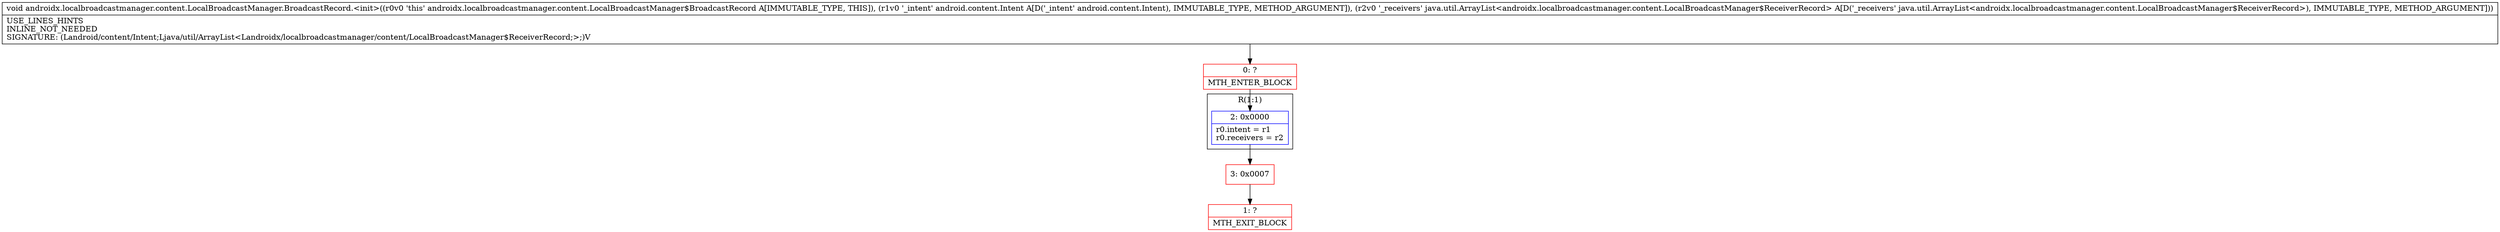 digraph "CFG forandroidx.localbroadcastmanager.content.LocalBroadcastManager.BroadcastRecord.\<init\>(Landroid\/content\/Intent;Ljava\/util\/ArrayList;)V" {
subgraph cluster_Region_499059796 {
label = "R(1:1)";
node [shape=record,color=blue];
Node_2 [shape=record,label="{2\:\ 0x0000|r0.intent = r1\lr0.receivers = r2\l}"];
}
Node_0 [shape=record,color=red,label="{0\:\ ?|MTH_ENTER_BLOCK\l}"];
Node_3 [shape=record,color=red,label="{3\:\ 0x0007}"];
Node_1 [shape=record,color=red,label="{1\:\ ?|MTH_EXIT_BLOCK\l}"];
MethodNode[shape=record,label="{void androidx.localbroadcastmanager.content.LocalBroadcastManager.BroadcastRecord.\<init\>((r0v0 'this' androidx.localbroadcastmanager.content.LocalBroadcastManager$BroadcastRecord A[IMMUTABLE_TYPE, THIS]), (r1v0 '_intent' android.content.Intent A[D('_intent' android.content.Intent), IMMUTABLE_TYPE, METHOD_ARGUMENT]), (r2v0 '_receivers' java.util.ArrayList\<androidx.localbroadcastmanager.content.LocalBroadcastManager$ReceiverRecord\> A[D('_receivers' java.util.ArrayList\<androidx.localbroadcastmanager.content.LocalBroadcastManager$ReceiverRecord\>), IMMUTABLE_TYPE, METHOD_ARGUMENT]))  | USE_LINES_HINTS\lINLINE_NOT_NEEDED\lSIGNATURE: (Landroid\/content\/Intent;Ljava\/util\/ArrayList\<Landroidx\/localbroadcastmanager\/content\/LocalBroadcastManager$ReceiverRecord;\>;)V\l}"];
MethodNode -> Node_0;Node_2 -> Node_3;
Node_0 -> Node_2;
Node_3 -> Node_1;
}

